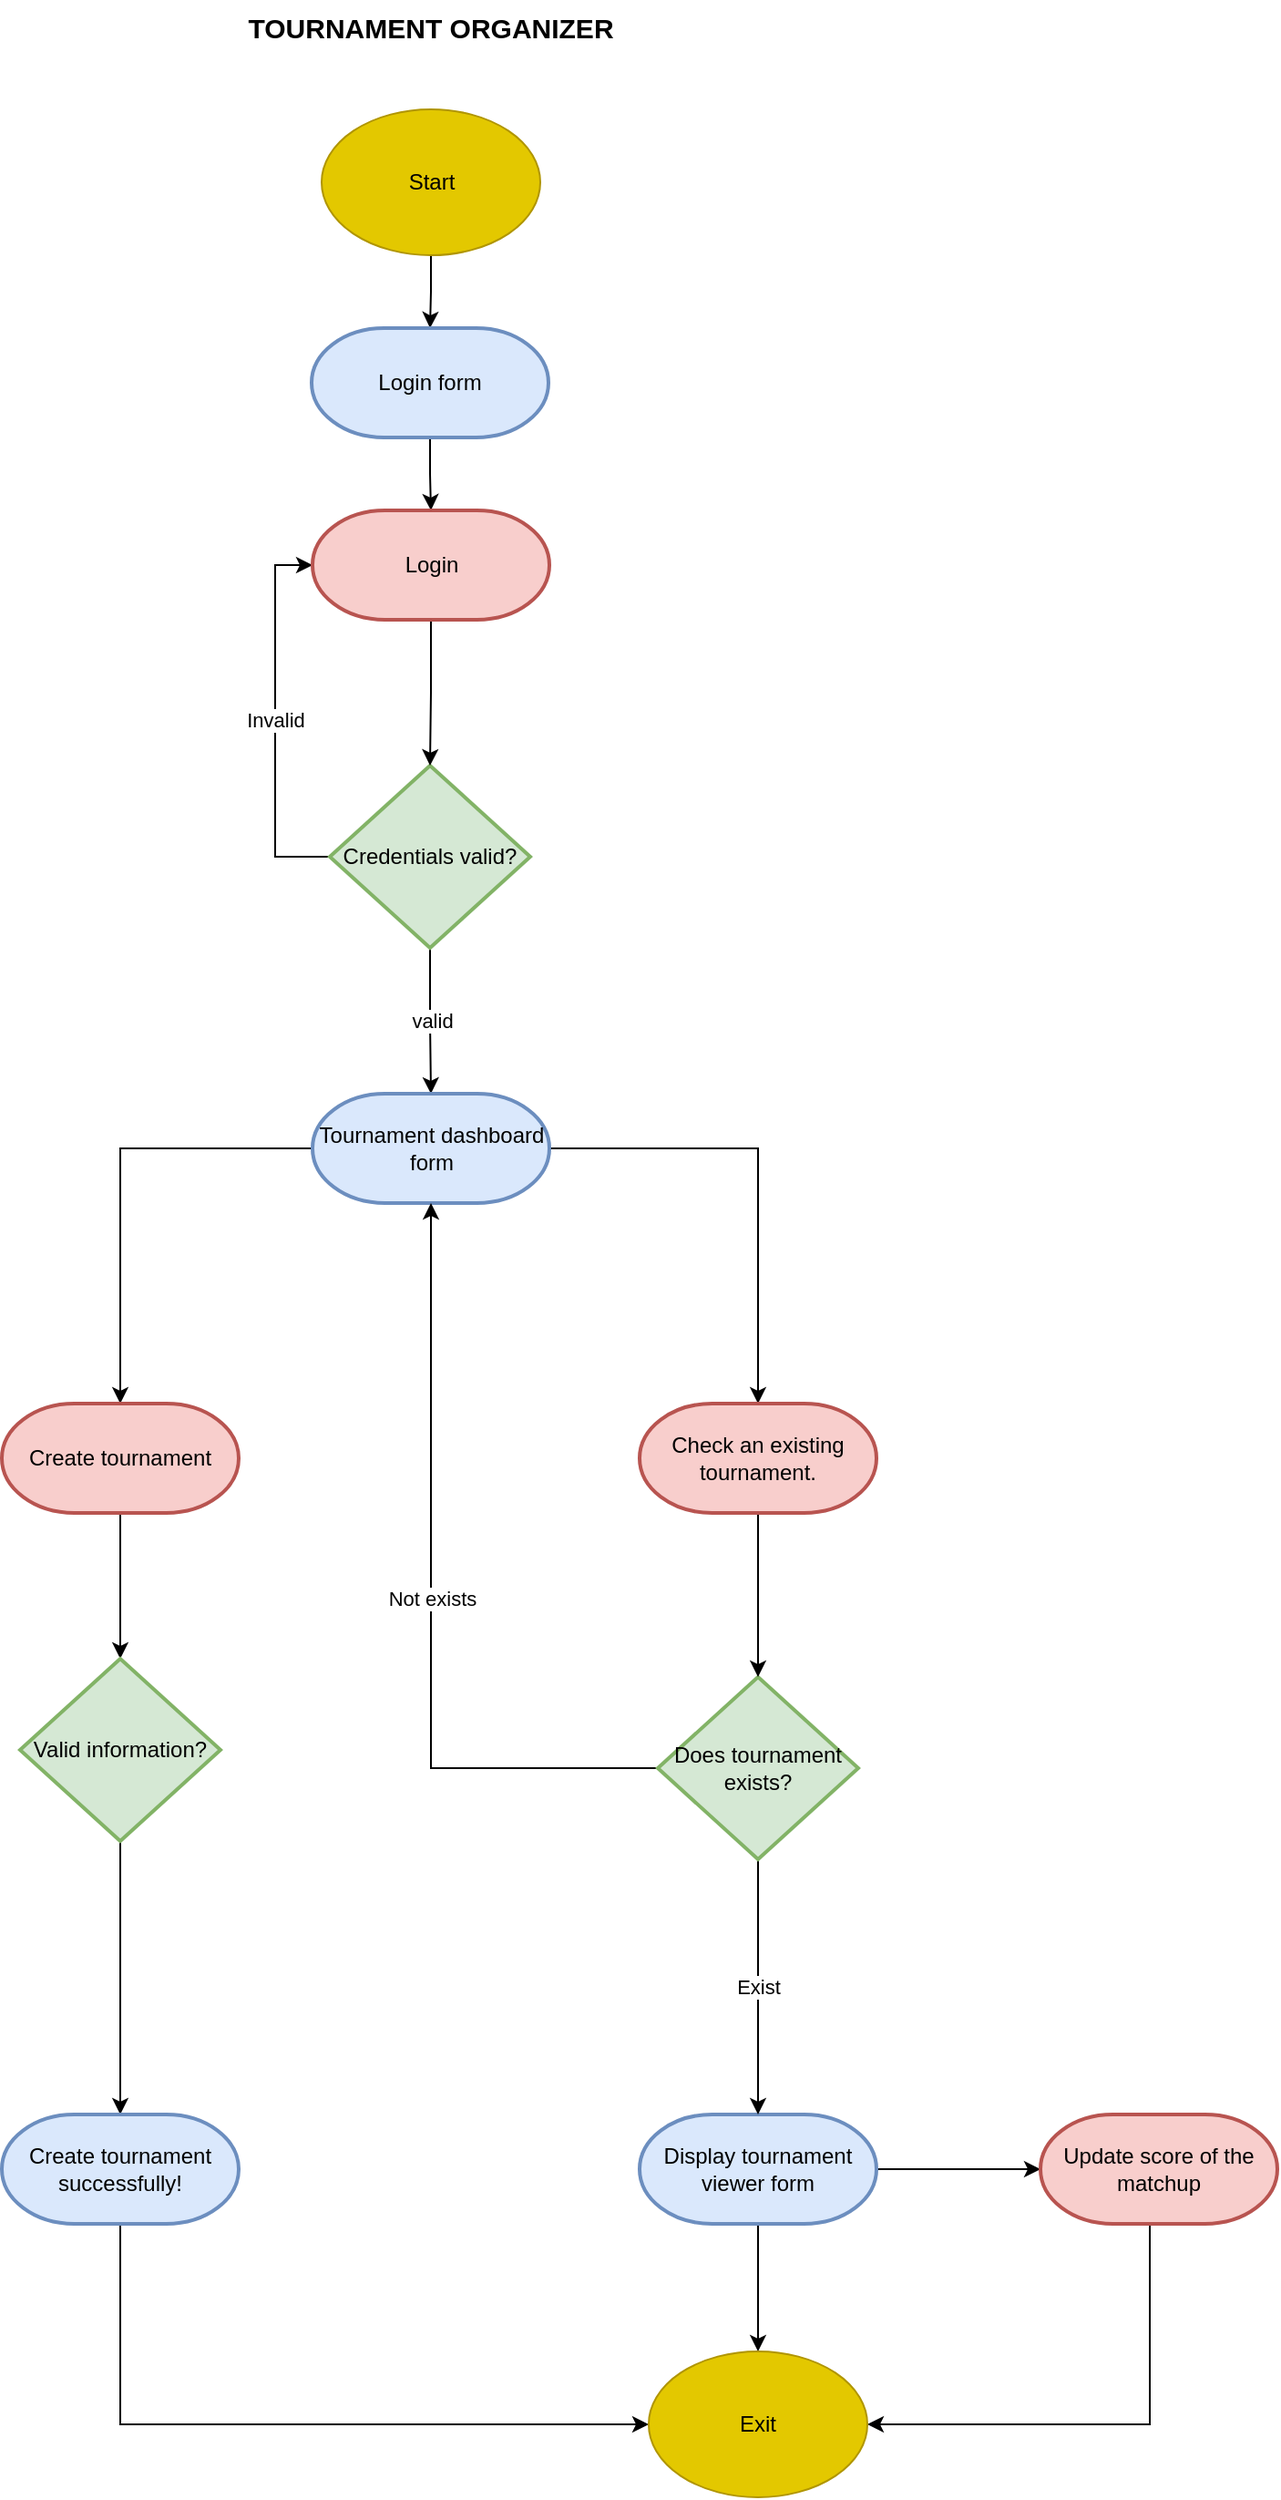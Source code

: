 <mxfile version="21.1.2" type="device" pages="2">
  <diagram name="Page-1" id="GeRozXnJejvfCvaCAolX">
    <mxGraphModel dx="1036" dy="654" grid="1" gridSize="10" guides="1" tooltips="1" connect="1" arrows="1" fold="1" page="1" pageScale="1" pageWidth="850" pageHeight="1100" math="0" shadow="0">
      <root>
        <mxCell id="0" />
        <mxCell id="1" parent="0" />
        <mxCell id="VJVuNcSgWlH3RRMYubbN-1" value="&lt;span style=&quot;font-size: 15px;&quot;&gt;&lt;b&gt;TOURNAMENT ORGANIZER&lt;/b&gt;&lt;/span&gt;" style="text;whiteSpace=wrap;html=1;align=center;" parent="1" vertex="1">
          <mxGeometry x="298" y="440" width="255" height="40" as="geometry" />
        </mxCell>
        <mxCell id="VJVuNcSgWlH3RRMYubbN-13" value="valid" style="edgeStyle=orthogonalEdgeStyle;rounded=0;orthogonalLoop=1;jettySize=auto;html=1;exitX=0.5;exitY=1;exitDx=0;exitDy=0;exitPerimeter=0;entryX=0.5;entryY=0;entryDx=0;entryDy=0;entryPerimeter=0;" parent="1" source="VJVuNcSgWlH3RRMYubbN-5" target="VJVuNcSgWlH3RRMYubbN-11" edge="1">
          <mxGeometry relative="1" as="geometry" />
        </mxCell>
        <mxCell id="qGVa5Dwb6UpMmpyqMpC1-31" value="Invalid" style="edgeStyle=orthogonalEdgeStyle;rounded=0;orthogonalLoop=1;jettySize=auto;html=1;entryX=0;entryY=0.5;entryDx=0;entryDy=0;entryPerimeter=0;exitX=0;exitY=0.5;exitDx=0;exitDy=0;exitPerimeter=0;" parent="1" source="VJVuNcSgWlH3RRMYubbN-5" target="qGVa5Dwb6UpMmpyqMpC1-28" edge="1">
          <mxGeometry relative="1" as="geometry">
            <Array as="points">
              <mxPoint x="340" y="910" />
              <mxPoint x="340" y="750" />
            </Array>
          </mxGeometry>
        </mxCell>
        <mxCell id="VJVuNcSgWlH3RRMYubbN-5" value="Credentials valid?" style="strokeWidth=2;html=1;shape=mxgraph.flowchart.decision;whiteSpace=wrap;fillColor=#d5e8d4;strokeColor=#82b366;" parent="1" vertex="1">
          <mxGeometry x="370" y="860" width="110" height="100" as="geometry" />
        </mxCell>
        <mxCell id="qGVa5Dwb6UpMmpyqMpC1-13" style="edgeStyle=orthogonalEdgeStyle;rounded=0;orthogonalLoop=1;jettySize=auto;html=1;entryX=0.5;entryY=0;entryDx=0;entryDy=0;entryPerimeter=0;" parent="1" source="VJVuNcSgWlH3RRMYubbN-11" target="VJVuNcSgWlH3RRMYubbN-24" edge="1">
          <mxGeometry relative="1" as="geometry" />
        </mxCell>
        <mxCell id="qGVa5Dwb6UpMmpyqMpC1-17" style="edgeStyle=orthogonalEdgeStyle;rounded=0;orthogonalLoop=1;jettySize=auto;html=1;entryX=0.5;entryY=0;entryDx=0;entryDy=0;entryPerimeter=0;" parent="1" source="VJVuNcSgWlH3RRMYubbN-11" target="qGVa5Dwb6UpMmpyqMpC1-14" edge="1">
          <mxGeometry relative="1" as="geometry" />
        </mxCell>
        <mxCell id="VJVuNcSgWlH3RRMYubbN-11" value="Tournament dashboard form" style="strokeWidth=2;html=1;shape=mxgraph.flowchart.terminator;whiteSpace=wrap;fillColor=#dae8fc;strokeColor=#6c8ebf;" parent="1" vertex="1">
          <mxGeometry x="360.5" y="1040" width="130" height="60" as="geometry" />
        </mxCell>
        <mxCell id="LXAsMdhGthyySvENzLGG-1" style="edgeStyle=orthogonalEdgeStyle;rounded=0;orthogonalLoop=1;jettySize=auto;html=1;entryX=0.5;entryY=0;entryDx=0;entryDy=0;entryPerimeter=0;" edge="1" parent="1" source="VJVuNcSgWlH3RRMYubbN-24" target="VJVuNcSgWlH3RRMYubbN-27">
          <mxGeometry relative="1" as="geometry" />
        </mxCell>
        <mxCell id="VJVuNcSgWlH3RRMYubbN-24" value="Create tournament" style="strokeWidth=2;html=1;shape=mxgraph.flowchart.terminator;whiteSpace=wrap;fillColor=#f8cecc;strokeColor=#b85450;" parent="1" vertex="1">
          <mxGeometry x="190" y="1210" width="130" height="60" as="geometry" />
        </mxCell>
        <mxCell id="LXAsMdhGthyySvENzLGG-2" style="edgeStyle=orthogonalEdgeStyle;rounded=0;orthogonalLoop=1;jettySize=auto;html=1;entryX=0.5;entryY=0;entryDx=0;entryDy=0;entryPerimeter=0;" edge="1" parent="1" source="VJVuNcSgWlH3RRMYubbN-27" target="VJVuNcSgWlH3RRMYubbN-31">
          <mxGeometry relative="1" as="geometry" />
        </mxCell>
        <mxCell id="VJVuNcSgWlH3RRMYubbN-27" value="Valid information?" style="strokeWidth=2;html=1;shape=mxgraph.flowchart.decision;whiteSpace=wrap;fillColor=#d5e8d4;strokeColor=#82b366;" parent="1" vertex="1">
          <mxGeometry x="200" y="1350" width="110" height="100" as="geometry" />
        </mxCell>
        <mxCell id="VJVuNcSgWlH3RRMYubbN-55" style="edgeStyle=orthogonalEdgeStyle;rounded=0;orthogonalLoop=1;jettySize=auto;html=1;exitX=0.5;exitY=1;exitDx=0;exitDy=0;exitPerimeter=0;entryX=0;entryY=0.5;entryDx=0;entryDy=0;" parent="1" source="VJVuNcSgWlH3RRMYubbN-31" target="qGVa5Dwb6UpMmpyqMpC1-37" edge="1">
          <mxGeometry relative="1" as="geometry">
            <mxPoint x="274.94" y="1870" as="targetPoint" />
          </mxGeometry>
        </mxCell>
        <mxCell id="VJVuNcSgWlH3RRMYubbN-31" value="Create tournament successfully!" style="strokeWidth=2;html=1;shape=mxgraph.flowchart.terminator;whiteSpace=wrap;fillColor=#dae8fc;strokeColor=#6c8ebf;" parent="1" vertex="1">
          <mxGeometry x="190" y="1600" width="130" height="60" as="geometry" />
        </mxCell>
        <mxCell id="qGVa5Dwb6UpMmpyqMpC1-34" style="edgeStyle=orthogonalEdgeStyle;rounded=0;orthogonalLoop=1;jettySize=auto;html=1;entryX=0;entryY=0.5;entryDx=0;entryDy=0;entryPerimeter=0;" parent="1" source="VJVuNcSgWlH3RRMYubbN-60" target="qGVa5Dwb6UpMmpyqMpC1-32" edge="1">
          <mxGeometry relative="1" as="geometry" />
        </mxCell>
        <mxCell id="qGVa5Dwb6UpMmpyqMpC1-39" style="edgeStyle=orthogonalEdgeStyle;rounded=0;orthogonalLoop=1;jettySize=auto;html=1;entryX=0.5;entryY=0;entryDx=0;entryDy=0;" parent="1" source="VJVuNcSgWlH3RRMYubbN-60" target="qGVa5Dwb6UpMmpyqMpC1-37" edge="1">
          <mxGeometry relative="1" as="geometry" />
        </mxCell>
        <mxCell id="VJVuNcSgWlH3RRMYubbN-60" value="Display tournament viewer form" style="strokeWidth=2;html=1;shape=mxgraph.flowchart.terminator;whiteSpace=wrap;fillColor=#dae8fc;strokeColor=#6c8ebf;" parent="1" vertex="1">
          <mxGeometry x="540" y="1600" width="130" height="60" as="geometry" />
        </mxCell>
        <mxCell id="VJVuNcSgWlH3RRMYubbN-64" value="Exist" style="edgeStyle=orthogonalEdgeStyle;rounded=0;orthogonalLoop=1;jettySize=auto;html=1;exitX=0.5;exitY=1;exitDx=0;exitDy=0;exitPerimeter=0;" parent="1" source="VJVuNcSgWlH3RRMYubbN-62" target="VJVuNcSgWlH3RRMYubbN-60" edge="1">
          <mxGeometry relative="1" as="geometry" />
        </mxCell>
        <mxCell id="qGVa5Dwb6UpMmpyqMpC1-20" value="Not exists" style="edgeStyle=orthogonalEdgeStyle;rounded=0;orthogonalLoop=1;jettySize=auto;html=1;entryX=0.5;entryY=1;entryDx=0;entryDy=0;entryPerimeter=0;" parent="1" source="VJVuNcSgWlH3RRMYubbN-62" target="VJVuNcSgWlH3RRMYubbN-11" edge="1">
          <mxGeometry relative="1" as="geometry" />
        </mxCell>
        <mxCell id="VJVuNcSgWlH3RRMYubbN-62" value="Does tournament exists?" style="strokeWidth=2;html=1;shape=mxgraph.flowchart.decision;whiteSpace=wrap;fillColor=#d5e8d4;strokeColor=#82b366;" parent="1" vertex="1">
          <mxGeometry x="550" y="1360" width="110" height="100" as="geometry" />
        </mxCell>
        <mxCell id="qGVa5Dwb6UpMmpyqMpC1-22" style="edgeStyle=orthogonalEdgeStyle;rounded=0;orthogonalLoop=1;jettySize=auto;html=1;entryX=0.5;entryY=0;entryDx=0;entryDy=0;entryPerimeter=0;" parent="1" source="qGVa5Dwb6UpMmpyqMpC1-3" target="qGVa5Dwb6UpMmpyqMpC1-21" edge="1">
          <mxGeometry relative="1" as="geometry" />
        </mxCell>
        <mxCell id="qGVa5Dwb6UpMmpyqMpC1-3" value="Start" style="ellipse;whiteSpace=wrap;html=1;fillColor=#e3c800;fontColor=#000000;strokeColor=#B09500;" parent="1" vertex="1">
          <mxGeometry x="365.5" y="500" width="120" height="80" as="geometry" />
        </mxCell>
        <mxCell id="qGVa5Dwb6UpMmpyqMpC1-18" style="edgeStyle=orthogonalEdgeStyle;rounded=0;orthogonalLoop=1;jettySize=auto;html=1;entryX=0.5;entryY=0;entryDx=0;entryDy=0;entryPerimeter=0;" parent="1" source="qGVa5Dwb6UpMmpyqMpC1-14" target="VJVuNcSgWlH3RRMYubbN-62" edge="1">
          <mxGeometry relative="1" as="geometry" />
        </mxCell>
        <mxCell id="qGVa5Dwb6UpMmpyqMpC1-14" value="Check an existing tournament." style="strokeWidth=2;html=1;shape=mxgraph.flowchart.terminator;whiteSpace=wrap;fillColor=#f8cecc;strokeColor=#b85450;" parent="1" vertex="1">
          <mxGeometry x="540" y="1210" width="130" height="60" as="geometry" />
        </mxCell>
        <mxCell id="qGVa5Dwb6UpMmpyqMpC1-29" style="edgeStyle=orthogonalEdgeStyle;rounded=0;orthogonalLoop=1;jettySize=auto;html=1;entryX=0.5;entryY=0;entryDx=0;entryDy=0;entryPerimeter=0;" parent="1" source="qGVa5Dwb6UpMmpyqMpC1-21" target="qGVa5Dwb6UpMmpyqMpC1-28" edge="1">
          <mxGeometry relative="1" as="geometry" />
        </mxCell>
        <mxCell id="qGVa5Dwb6UpMmpyqMpC1-21" value="Login form" style="strokeWidth=2;html=1;shape=mxgraph.flowchart.terminator;whiteSpace=wrap;fillColor=#dae8fc;strokeColor=#6c8ebf;" parent="1" vertex="1">
          <mxGeometry x="360" y="620" width="130" height="60" as="geometry" />
        </mxCell>
        <mxCell id="qGVa5Dwb6UpMmpyqMpC1-30" style="edgeStyle=orthogonalEdgeStyle;rounded=0;orthogonalLoop=1;jettySize=auto;html=1;entryX=0.5;entryY=0;entryDx=0;entryDy=0;entryPerimeter=0;" parent="1" source="qGVa5Dwb6UpMmpyqMpC1-28" target="VJVuNcSgWlH3RRMYubbN-5" edge="1">
          <mxGeometry relative="1" as="geometry" />
        </mxCell>
        <mxCell id="qGVa5Dwb6UpMmpyqMpC1-28" value="Login" style="strokeWidth=2;html=1;shape=mxgraph.flowchart.terminator;whiteSpace=wrap;fillColor=#f8cecc;strokeColor=#b85450;" parent="1" vertex="1">
          <mxGeometry x="360.5" y="720" width="130" height="60" as="geometry" />
        </mxCell>
        <mxCell id="LXAsMdhGthyySvENzLGG-3" style="edgeStyle=orthogonalEdgeStyle;rounded=0;orthogonalLoop=1;jettySize=auto;html=1;entryX=1;entryY=0.5;entryDx=0;entryDy=0;" edge="1" parent="1" source="qGVa5Dwb6UpMmpyqMpC1-32" target="qGVa5Dwb6UpMmpyqMpC1-37">
          <mxGeometry relative="1" as="geometry">
            <Array as="points">
              <mxPoint x="820" y="1770" />
            </Array>
          </mxGeometry>
        </mxCell>
        <mxCell id="qGVa5Dwb6UpMmpyqMpC1-32" value="Update score of the matchup" style="strokeWidth=2;html=1;shape=mxgraph.flowchart.terminator;whiteSpace=wrap;fillColor=#f8cecc;strokeColor=#b85450;" parent="1" vertex="1">
          <mxGeometry x="760" y="1600" width="130" height="60" as="geometry" />
        </mxCell>
        <mxCell id="qGVa5Dwb6UpMmpyqMpC1-37" value="Exit" style="ellipse;whiteSpace=wrap;html=1;fillColor=#e3c800;fontColor=#000000;strokeColor=#B09500;" parent="1" vertex="1">
          <mxGeometry x="545" y="1730" width="120" height="80" as="geometry" />
        </mxCell>
      </root>
    </mxGraphModel>
  </diagram>
  <diagram id="aFSe7heMQQ0zBqOw1agj" name="Page-2">
    <mxGraphModel dx="-664" dy="-446" grid="1" gridSize="10" guides="1" tooltips="1" connect="1" arrows="1" fold="1" page="1" pageScale="1" pageWidth="850" pageHeight="1100" math="0" shadow="0">
      <root>
        <mxCell id="0" />
        <mxCell id="1" parent="0" />
        <mxCell id="sVofOd-a1qH7Wee9uSPW-1" style="edgeStyle=orthogonalEdgeStyle;rounded=0;orthogonalLoop=1;jettySize=auto;html=1;exitX=0.5;exitY=1;exitDx=0;exitDy=0;exitPerimeter=0;" parent="1" source="sVofOd-a1qH7Wee9uSPW-4" target="sVofOd-a1qH7Wee9uSPW-6" edge="1">
          <mxGeometry relative="1" as="geometry" />
        </mxCell>
        <mxCell id="sVofOd-a1qH7Wee9uSPW-2" style="edgeStyle=orthogonalEdgeStyle;rounded=0;orthogonalLoop=1;jettySize=auto;html=1;exitX=0.5;exitY=1;exitDx=0;exitDy=0;exitPerimeter=0;" parent="1" source="sVofOd-a1qH7Wee9uSPW-4" target="sVofOd-a1qH7Wee9uSPW-19" edge="1">
          <mxGeometry relative="1" as="geometry" />
        </mxCell>
        <mxCell id="sVofOd-a1qH7Wee9uSPW-3" style="edgeStyle=orthogonalEdgeStyle;rounded=0;orthogonalLoop=1;jettySize=auto;html=1;exitX=0.5;exitY=1;exitDx=0;exitDy=0;exitPerimeter=0;" parent="1" source="sVofOd-a1qH7Wee9uSPW-4" edge="1">
          <mxGeometry relative="1" as="geometry">
            <mxPoint x="2559.94" y="1300" as="targetPoint" />
          </mxGeometry>
        </mxCell>
        <mxCell id="sVofOd-a1qH7Wee9uSPW-4" value="Match" style="strokeWidth=2;html=1;shape=mxgraph.flowchart.terminator;whiteSpace=wrap;fillColor=#f8cecc;strokeColor=#b85450;" parent="1" vertex="1">
          <mxGeometry x="2260.44" y="1160" width="130" height="60" as="geometry" />
        </mxCell>
        <mxCell id="sVofOd-a1qH7Wee9uSPW-5" style="edgeStyle=orthogonalEdgeStyle;rounded=0;orthogonalLoop=1;jettySize=auto;html=1;exitX=0.5;exitY=1;exitDx=0;exitDy=0;exitPerimeter=0;entryX=0.5;entryY=0;entryDx=0;entryDy=0;entryPerimeter=0;" parent="1" source="sVofOd-a1qH7Wee9uSPW-6" target="sVofOd-a1qH7Wee9uSPW-8" edge="1">
          <mxGeometry relative="1" as="geometry" />
        </mxCell>
        <mxCell id="sVofOd-a1qH7Wee9uSPW-6" value="Create a match" style="strokeWidth=2;html=1;shape=mxgraph.flowchart.terminator;whiteSpace=wrap;fillColor=#dae8fc;strokeColor=#6c8ebf;" parent="1" vertex="1">
          <mxGeometry x="2179.94" y="1300" width="130" height="60" as="geometry" />
        </mxCell>
        <mxCell id="sVofOd-a1qH7Wee9uSPW-7" style="edgeStyle=orthogonalEdgeStyle;rounded=0;orthogonalLoop=1;jettySize=auto;html=1;exitX=0.5;exitY=1;exitDx=0;exitDy=0;exitPerimeter=0;" parent="1" source="sVofOd-a1qH7Wee9uSPW-8" target="sVofOd-a1qH7Wee9uSPW-12" edge="1">
          <mxGeometry relative="1" as="geometry" />
        </mxCell>
        <mxCell id="sVofOd-a1qH7Wee9uSPW-8" value="Create match" style="strokeWidth=2;html=1;shape=mxgraph.flowchart.terminator;whiteSpace=wrap;fillColor=#f8cecc;strokeColor=#b85450;" parent="1" vertex="1">
          <mxGeometry x="2179.94" y="1450" width="130" height="60" as="geometry" />
        </mxCell>
        <mxCell id="sVofOd-a1qH7Wee9uSPW-9" value="Name match&lt;br&gt;Name League&lt;br&gt;Does have fee?&lt;br&gt;which team will match?" style="text;html=1;align=center;verticalAlign=middle;resizable=0;points=[];autosize=1;strokeColor=none;fillColor=none;" parent="1" vertex="1">
          <mxGeometry x="2169.94" y="1365" width="150" height="70" as="geometry" />
        </mxCell>
        <mxCell id="sVofOd-a1qH7Wee9uSPW-10" style="edgeStyle=orthogonalEdgeStyle;rounded=0;orthogonalLoop=1;jettySize=auto;html=1;exitX=0;exitY=0.5;exitDx=0;exitDy=0;exitPerimeter=0;entryX=0;entryY=0.5;entryDx=0;entryDy=0;entryPerimeter=0;" parent="1" source="sVofOd-a1qH7Wee9uSPW-12" target="sVofOd-a1qH7Wee9uSPW-8" edge="1">
          <mxGeometry relative="1" as="geometry">
            <Array as="points">
              <mxPoint x="2099.94" y="1650" />
              <mxPoint x="2099.94" y="1480" />
            </Array>
          </mxGeometry>
        </mxCell>
        <mxCell id="sVofOd-a1qH7Wee9uSPW-11" style="edgeStyle=orthogonalEdgeStyle;rounded=0;orthogonalLoop=1;jettySize=auto;html=1;exitX=0.5;exitY=1;exitDx=0;exitDy=0;exitPerimeter=0;" parent="1" source="sVofOd-a1qH7Wee9uSPW-12" target="sVofOd-a1qH7Wee9uSPW-15" edge="1">
          <mxGeometry relative="1" as="geometry" />
        </mxCell>
        <mxCell id="sVofOd-a1qH7Wee9uSPW-12" value="Valid information?" style="strokeWidth=2;html=1;shape=mxgraph.flowchart.decision;whiteSpace=wrap;fillColor=#d5e8d4;strokeColor=#82b366;" parent="1" vertex="1">
          <mxGeometry x="2189.94" y="1600" width="110" height="100" as="geometry" />
        </mxCell>
        <mxCell id="sVofOd-a1qH7Wee9uSPW-13" value="No" style="text;html=1;align=center;verticalAlign=middle;resizable=0;points=[];autosize=1;strokeColor=none;fillColor=none;" parent="1" vertex="1">
          <mxGeometry x="2229.94" y="1620" width="40" height="30" as="geometry" />
        </mxCell>
        <mxCell id="sVofOd-a1qH7Wee9uSPW-14" style="edgeStyle=orthogonalEdgeStyle;rounded=0;orthogonalLoop=1;jettySize=auto;html=1;exitX=0.5;exitY=1;exitDx=0;exitDy=0;exitPerimeter=0;entryX=0.5;entryY=0;entryDx=0;entryDy=0;entryPerimeter=0;" parent="1" source="sVofOd-a1qH7Wee9uSPW-15" target="sVofOd-a1qH7Wee9uSPW-17" edge="1">
          <mxGeometry relative="1" as="geometry" />
        </mxCell>
        <mxCell id="sVofOd-a1qH7Wee9uSPW-15" value="Create match successfully!" style="strokeWidth=2;html=1;shape=mxgraph.flowchart.terminator;whiteSpace=wrap;fillColor=#dae8fc;strokeColor=#6c8ebf;" parent="1" vertex="1">
          <mxGeometry x="2179.94" y="1790" width="130" height="60" as="geometry" />
        </mxCell>
        <mxCell id="sVofOd-a1qH7Wee9uSPW-16" value="Yes" style="text;html=1;align=center;verticalAlign=middle;resizable=0;points=[];autosize=1;strokeColor=none;fillColor=none;" parent="1" vertex="1">
          <mxGeometry x="2239.94" y="1700" width="40" height="30" as="geometry" />
        </mxCell>
        <mxCell id="sVofOd-a1qH7Wee9uSPW-17" value="Exit" style="strokeWidth=2;html=1;shape=mxgraph.flowchart.terminator;whiteSpace=wrap;fillColor=#f8cecc;strokeColor=#b85450;" parent="1" vertex="1">
          <mxGeometry x="2179.94" y="1940" width="130" height="60" as="geometry" />
        </mxCell>
        <mxCell id="sVofOd-a1qH7Wee9uSPW-18" style="edgeStyle=orthogonalEdgeStyle;rounded=0;orthogonalLoop=1;jettySize=auto;html=1;exitX=0.5;exitY=1;exitDx=0;exitDy=0;exitPerimeter=0;entryX=0.5;entryY=0;entryDx=0;entryDy=0;entryPerimeter=0;" parent="1" source="sVofOd-a1qH7Wee9uSPW-19" target="sVofOd-a1qH7Wee9uSPW-24" edge="1">
          <mxGeometry relative="1" as="geometry" />
        </mxCell>
        <mxCell id="sVofOd-a1qH7Wee9uSPW-19" value="Check overview of the match" style="strokeWidth=2;html=1;shape=mxgraph.flowchart.terminator;whiteSpace=wrap;fillColor=#dae8fc;strokeColor=#6c8ebf;" parent="1" vertex="1">
          <mxGeometry x="2329.94" y="1300" width="130" height="60" as="geometry" />
        </mxCell>
        <mxCell id="sVofOd-a1qH7Wee9uSPW-20" style="edgeStyle=orthogonalEdgeStyle;rounded=0;orthogonalLoop=1;jettySize=auto;html=1;entryX=0.5;entryY=0;entryDx=0;entryDy=0;entryPerimeter=0;" parent="1" source="sVofOd-a1qH7Wee9uSPW-21" target="sVofOd-a1qH7Wee9uSPW-27" edge="1">
          <mxGeometry relative="1" as="geometry" />
        </mxCell>
        <mxCell id="sVofOd-a1qH7Wee9uSPW-21" value="View tournament details" style="strokeWidth=2;html=1;shape=mxgraph.flowchart.terminator;whiteSpace=wrap;fillColor=#dae8fc;strokeColor=#6c8ebf;" parent="1" vertex="1">
          <mxGeometry x="2329.94" y="1620" width="130" height="60" as="geometry" />
        </mxCell>
        <mxCell id="sVofOd-a1qH7Wee9uSPW-22" style="edgeStyle=orthogonalEdgeStyle;rounded=0;orthogonalLoop=1;jettySize=auto;html=1;exitX=0.5;exitY=1;exitDx=0;exitDy=0;exitPerimeter=0;" parent="1" source="sVofOd-a1qH7Wee9uSPW-24" target="sVofOd-a1qH7Wee9uSPW-21" edge="1">
          <mxGeometry relative="1" as="geometry" />
        </mxCell>
        <mxCell id="sVofOd-a1qH7Wee9uSPW-23" style="edgeStyle=orthogonalEdgeStyle;rounded=0;orthogonalLoop=1;jettySize=auto;html=1;exitX=0;exitY=0.5;exitDx=0;exitDy=0;exitPerimeter=0;entryX=1;entryY=0.5;entryDx=0;entryDy=0;entryPerimeter=0;" parent="1" source="sVofOd-a1qH7Wee9uSPW-24" target="sVofOd-a1qH7Wee9uSPW-8" edge="1">
          <mxGeometry relative="1" as="geometry" />
        </mxCell>
        <mxCell id="sVofOd-a1qH7Wee9uSPW-24" value="Does match exists?" style="strokeWidth=2;html=1;shape=mxgraph.flowchart.decision;whiteSpace=wrap;fillColor=#d5e8d4;strokeColor=#82b366;" parent="1" vertex="1">
          <mxGeometry x="2339.94" y="1430" width="110" height="100" as="geometry" />
        </mxCell>
        <mxCell id="sVofOd-a1qH7Wee9uSPW-25" value="No" style="text;html=1;align=center;verticalAlign=middle;resizable=0;points=[];autosize=1;strokeColor=none;fillColor=none;" parent="1" vertex="1">
          <mxGeometry x="2309.94" y="1450" width="40" height="30" as="geometry" />
        </mxCell>
        <mxCell id="sVofOd-a1qH7Wee9uSPW-26" value="Yes" style="text;html=1;align=center;verticalAlign=middle;resizable=0;points=[];autosize=1;strokeColor=none;fillColor=none;" parent="1" vertex="1">
          <mxGeometry x="2390.44" y="1530" width="40" height="30" as="geometry" />
        </mxCell>
        <mxCell id="sVofOd-a1qH7Wee9uSPW-27" value="Exit" style="strokeWidth=2;html=1;shape=mxgraph.flowchart.terminator;whiteSpace=wrap;fillColor=#f8cecc;strokeColor=#b85450;" parent="1" vertex="1">
          <mxGeometry x="2329.94" y="1790" width="130" height="60" as="geometry" />
        </mxCell>
        <mxCell id="sVofOd-a1qH7Wee9uSPW-28" value="No" style="text;html=1;align=center;verticalAlign=middle;resizable=0;points=[];autosize=1;strokeColor=none;fillColor=none;" parent="1" vertex="1">
          <mxGeometry x="2149.94" y="1620" width="40" height="30" as="geometry" />
        </mxCell>
        <mxCell id="sVofOd-a1qH7Wee9uSPW-29" style="edgeStyle=orthogonalEdgeStyle;rounded=0;orthogonalLoop=1;jettySize=auto;html=1;exitX=0.5;exitY=1;exitDx=0;exitDy=0;exitPerimeter=0;" parent="1" source="sVofOd-a1qH7Wee9uSPW-30" target="sVofOd-a1qH7Wee9uSPW-32" edge="1">
          <mxGeometry relative="1" as="geometry" />
        </mxCell>
        <mxCell id="sVofOd-a1qH7Wee9uSPW-30" value="Update score of the match" style="strokeWidth=2;html=1;shape=mxgraph.flowchart.terminator;whiteSpace=wrap;fillColor=#dae8fc;strokeColor=#6c8ebf;" parent="1" vertex="1">
          <mxGeometry x="2489.94" y="1300" width="130" height="60" as="geometry" />
        </mxCell>
        <mxCell id="sVofOd-a1qH7Wee9uSPW-31" style="edgeStyle=orthogonalEdgeStyle;rounded=0;orthogonalLoop=1;jettySize=auto;html=1;exitX=0.5;exitY=1;exitDx=0;exitDy=0;exitPerimeter=0;" parent="1" source="sVofOd-a1qH7Wee9uSPW-32" edge="1">
          <mxGeometry relative="1" as="geometry">
            <mxPoint x="2554.705" y="1600" as="targetPoint" />
          </mxGeometry>
        </mxCell>
        <mxCell id="sVofOd-a1qH7Wee9uSPW-32" value="Update score" style="strokeWidth=2;html=1;shape=mxgraph.flowchart.terminator;whiteSpace=wrap;fillColor=#f8cecc;strokeColor=#b85450;" parent="1" vertex="1">
          <mxGeometry x="2489.94" y="1450" width="130" height="60" as="geometry" />
        </mxCell>
        <mxCell id="sVofOd-a1qH7Wee9uSPW-33" value="Name match&lt;br&gt;Score want to update" style="text;html=1;align=center;verticalAlign=middle;resizable=0;points=[];autosize=1;strokeColor=none;fillColor=none;" parent="1" vertex="1">
          <mxGeometry x="2489.94" y="1380" width="140" height="40" as="geometry" />
        </mxCell>
        <mxCell id="sVofOd-a1qH7Wee9uSPW-34" style="edgeStyle=orthogonalEdgeStyle;rounded=0;orthogonalLoop=1;jettySize=auto;html=1;exitX=0;exitY=0.5;exitDx=0;exitDy=0;exitPerimeter=0;entryX=1;entryY=0.5;entryDx=0;entryDy=0;entryPerimeter=0;" parent="1" source="sVofOd-a1qH7Wee9uSPW-36" target="sVofOd-a1qH7Wee9uSPW-8" edge="1">
          <mxGeometry relative="1" as="geometry">
            <Array as="points">
              <mxPoint x="2499.94" y="1560" />
              <mxPoint x="2309.94" y="1560" />
            </Array>
          </mxGeometry>
        </mxCell>
        <mxCell id="sVofOd-a1qH7Wee9uSPW-35" style="edgeStyle=orthogonalEdgeStyle;rounded=0;orthogonalLoop=1;jettySize=auto;html=1;exitX=0.5;exitY=1;exitDx=0;exitDy=0;exitPerimeter=0;entryX=0.5;entryY=0;entryDx=0;entryDy=0;entryPerimeter=0;" parent="1" source="sVofOd-a1qH7Wee9uSPW-36" target="sVofOd-a1qH7Wee9uSPW-39" edge="1">
          <mxGeometry relative="1" as="geometry" />
        </mxCell>
        <mxCell id="sVofOd-a1qH7Wee9uSPW-36" value="Does match exists?" style="strokeWidth=2;html=1;shape=mxgraph.flowchart.decision;whiteSpace=wrap;fillColor=#d5e8d4;strokeColor=#82b366;" parent="1" vertex="1">
          <mxGeometry x="2499.94" y="1600" width="110" height="100" as="geometry" />
        </mxCell>
        <mxCell id="sVofOd-a1qH7Wee9uSPW-37" value="No" style="text;html=1;align=center;verticalAlign=middle;resizable=0;points=[];autosize=1;strokeColor=none;fillColor=none;" parent="1" vertex="1">
          <mxGeometry x="2489.94" y="1600" width="40" height="30" as="geometry" />
        </mxCell>
        <mxCell id="sVofOd-a1qH7Wee9uSPW-38" style="edgeStyle=orthogonalEdgeStyle;rounded=0;orthogonalLoop=1;jettySize=auto;html=1;exitX=0.5;exitY=1;exitDx=0;exitDy=0;exitPerimeter=0;entryX=0.5;entryY=0;entryDx=0;entryDy=0;entryPerimeter=0;" parent="1" source="sVofOd-a1qH7Wee9uSPW-39" target="sVofOd-a1qH7Wee9uSPW-40" edge="1">
          <mxGeometry relative="1" as="geometry" />
        </mxCell>
        <mxCell id="sVofOd-a1qH7Wee9uSPW-39" value="Update score successfully!" style="strokeWidth=2;html=1;shape=mxgraph.flowchart.terminator;whiteSpace=wrap;fillColor=#dae8fc;strokeColor=#6c8ebf;" parent="1" vertex="1">
          <mxGeometry x="2489.94" y="1790" width="130" height="60" as="geometry" />
        </mxCell>
        <mxCell id="sVofOd-a1qH7Wee9uSPW-40" value="Exit" style="strokeWidth=2;html=1;shape=mxgraph.flowchart.terminator;whiteSpace=wrap;fillColor=#f8cecc;strokeColor=#b85450;" parent="1" vertex="1">
          <mxGeometry x="2489.94" y="1940" width="130" height="60" as="geometry" />
        </mxCell>
        <mxCell id="sVofOd-a1qH7Wee9uSPW-41" style="edgeStyle=orthogonalEdgeStyle;rounded=0;orthogonalLoop=1;jettySize=auto;html=1;exitX=0.5;exitY=1;exitDx=0;exitDy=0;exitPerimeter=0;" parent="1" source="sVofOd-a1qH7Wee9uSPW-42" edge="1">
          <mxGeometry relative="1" as="geometry">
            <mxPoint x="1884.765" y="1345" as="targetPoint" />
          </mxGeometry>
        </mxCell>
        <mxCell id="sVofOd-a1qH7Wee9uSPW-42" value="Check if the number of teams is enough" style="strokeWidth=2;html=1;shape=mxgraph.flowchart.terminator;whiteSpace=wrap;fillColor=#dae8fc;strokeColor=#6c8ebf;" parent="1" vertex="1">
          <mxGeometry x="1820" y="1215" width="130" height="60" as="geometry" />
        </mxCell>
        <mxCell id="sVofOd-a1qH7Wee9uSPW-43" style="edgeStyle=orthogonalEdgeStyle;rounded=0;orthogonalLoop=1;jettySize=auto;html=1;exitX=0.5;exitY=1;exitDx=0;exitDy=0;exitPerimeter=0;" parent="1" source="sVofOd-a1qH7Wee9uSPW-45" edge="1">
          <mxGeometry relative="1" as="geometry">
            <mxPoint x="1884.765" y="1535" as="targetPoint" />
          </mxGeometry>
        </mxCell>
        <mxCell id="sVofOd-a1qH7Wee9uSPW-44" style="edgeStyle=orthogonalEdgeStyle;rounded=0;orthogonalLoop=1;jettySize=auto;html=1;exitX=1;exitY=0.5;exitDx=0;exitDy=0;exitPerimeter=0;entryX=0.5;entryY=0;entryDx=0;entryDy=0;entryPerimeter=0;" parent="1" source="sVofOd-a1qH7Wee9uSPW-45" target="sVofOd-a1qH7Wee9uSPW-48" edge="1">
          <mxGeometry relative="1" as="geometry" />
        </mxCell>
        <mxCell id="sVofOd-a1qH7Wee9uSPW-45" value="Does the number of teams enough?" style="strokeWidth=2;html=1;shape=mxgraph.flowchart.decision;whiteSpace=wrap;fillColor=#d5e8d4;strokeColor=#82b366;" parent="1" vertex="1">
          <mxGeometry x="1830" y="1345" width="110" height="100" as="geometry" />
        </mxCell>
        <mxCell id="sVofOd-a1qH7Wee9uSPW-46" value="Exit" style="strokeWidth=2;html=1;shape=mxgraph.flowchart.terminator;whiteSpace=wrap;fillColor=#f8cecc;strokeColor=#b85450;" parent="1" vertex="1">
          <mxGeometry x="1820" y="1535" width="130" height="60" as="geometry" />
        </mxCell>
        <mxCell id="sVofOd-a1qH7Wee9uSPW-47" value="Yes" style="text;html=1;align=center;verticalAlign=middle;resizable=0;points=[];autosize=1;strokeColor=none;fillColor=none;" parent="1" vertex="1">
          <mxGeometry x="1890" y="1445" width="40" height="30" as="geometry" />
        </mxCell>
        <mxCell id="sVofOd-a1qH7Wee9uSPW-48" value="Let the odd one a chance to enter the next round" style="strokeWidth=2;html=1;shape=mxgraph.flowchart.terminator;whiteSpace=wrap;fillColor=#dae8fc;strokeColor=#6c8ebf;" parent="1" vertex="1">
          <mxGeometry x="1940" y="1685" width="130" height="60" as="geometry" />
        </mxCell>
        <mxCell id="sVofOd-a1qH7Wee9uSPW-49" value="No" style="text;html=1;align=center;verticalAlign=middle;resizable=0;points=[];autosize=1;strokeColor=none;fillColor=none;" parent="1" vertex="1">
          <mxGeometry x="1940" y="1365" width="40" height="30" as="geometry" />
        </mxCell>
      </root>
    </mxGraphModel>
  </diagram>
</mxfile>
